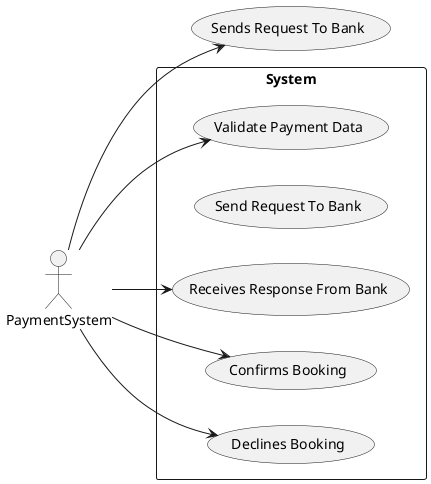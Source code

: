 @startuml paymentsystem
left to right direction
actor PaymentSystem
rectangle "System" as system {
  (Validate Payment Data)
  (Send Request To Bank)
  (Receives Response From Bank)
  (Confirms Booking)
  (Declines Booking)
}
PaymentSystem --> (Validate Payment Data)
PaymentSystem --> (Sends Request To Bank)
PaymentSystem --> (Receives Response From Bank)
PaymentSystem --> (Confirms Booking)
PaymentSystem --> (Declines Booking)
@enduml